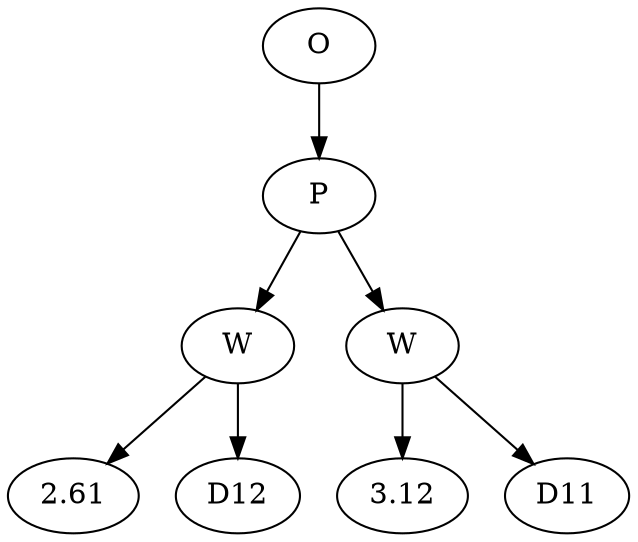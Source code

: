 // Tree
digraph {
	8124577 [label=O]
	8124578 [label=P]
	8124577 -> 8124578
	8124579 [label=W]
	8124578 -> 8124579
	8124580 [label=2.61]
	8124579 -> 8124580
	8124581 [label=D12]
	8124579 -> 8124581
	8124582 [label=W]
	8124578 -> 8124582
	8124583 [label=3.12]
	8124582 -> 8124583
	8124584 [label=D11]
	8124582 -> 8124584
}
